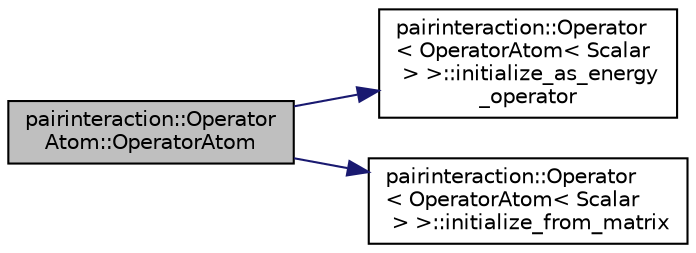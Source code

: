 digraph "pairinteraction::OperatorAtom::OperatorAtom"
{
 // INTERACTIVE_SVG=YES
 // LATEX_PDF_SIZE
  bgcolor="transparent";
  edge [fontname="Helvetica",fontsize="10",labelfontname="Helvetica",labelfontsize="10"];
  node [fontname="Helvetica",fontsize="10",shape=record];
  rankdir="LR";
  Node1 [label="pairinteraction::Operator\lAtom::OperatorAtom",height=0.2,width=0.4,color="black", fillcolor="grey75", style="filled", fontcolor="black",tooltip=" "];
  Node1 -> Node2 [color="midnightblue",fontsize="10",style="solid",fontname="Helvetica"];
  Node2 [label="pairinteraction::Operator\l\< OperatorAtom\< Scalar\l \> \>::initialize_as_energy\l_operator",height=0.2,width=0.4,color="black",URL="$classpairinteraction_1_1Operator.html#a469db9f222bc7ad895238dca2fcc2ee8",tooltip=" "];
  Node1 -> Node3 [color="midnightblue",fontsize="10",style="solid",fontname="Helvetica"];
  Node3 [label="pairinteraction::Operator\l\< OperatorAtom\< Scalar\l \> \>::initialize_from_matrix",height=0.2,width=0.4,color="black",URL="$classpairinteraction_1_1Operator.html#ae50791a64fb0e17c4f1dc5eabdee2774",tooltip=" "];
}
